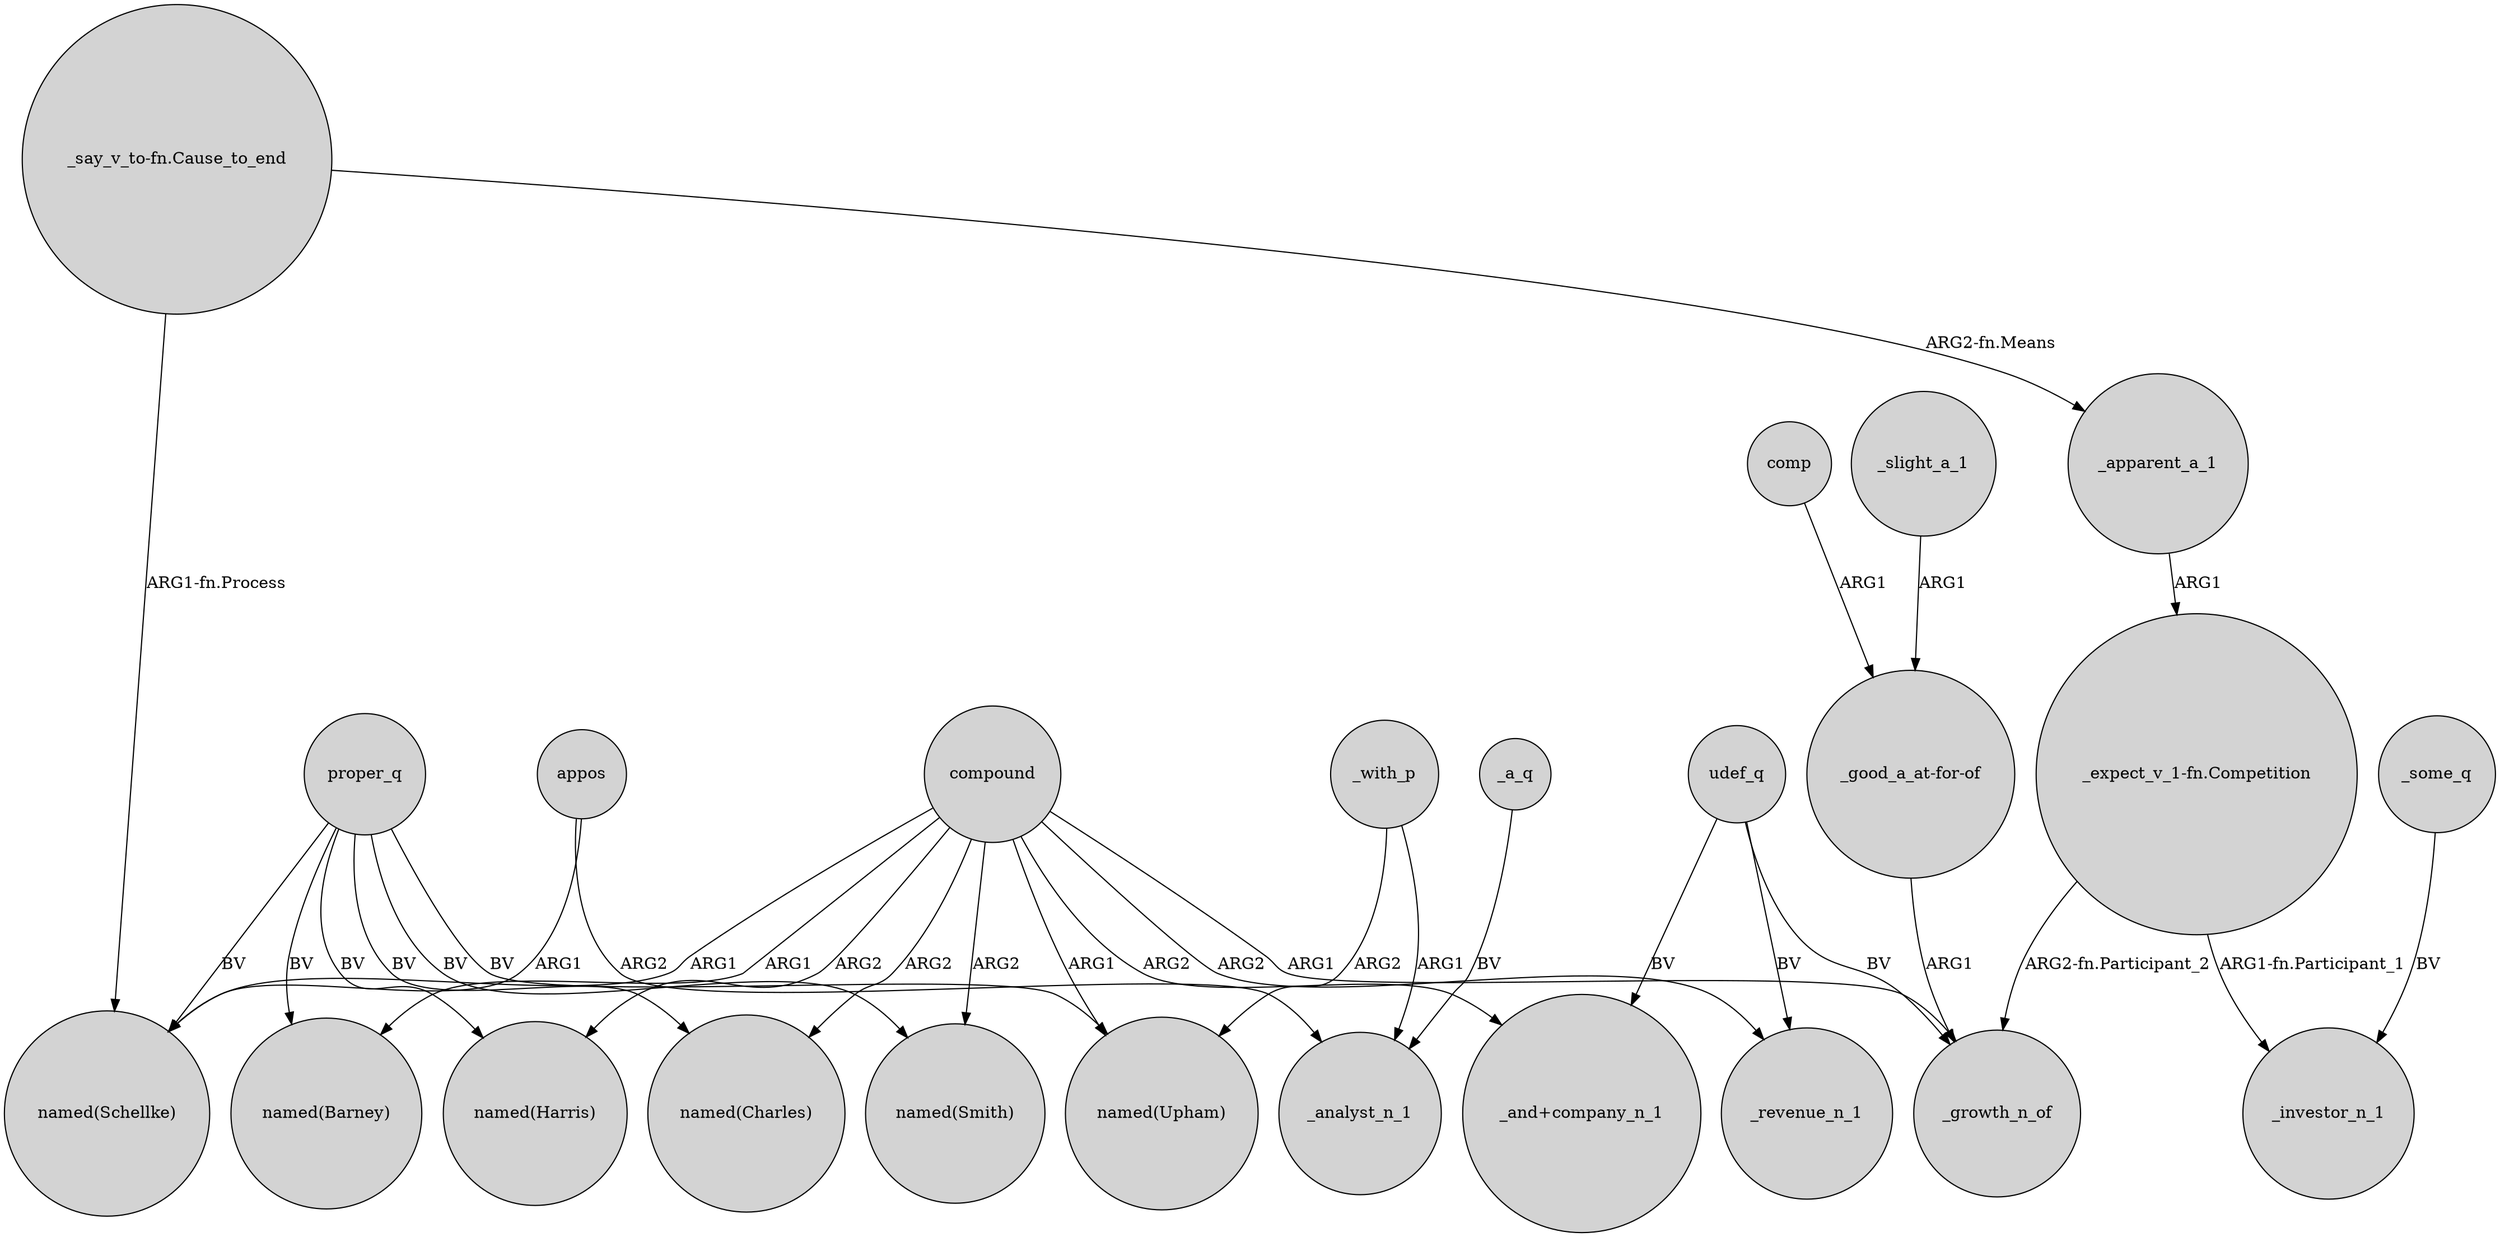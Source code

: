 digraph {
	node [shape=circle style=filled]
	"_say_v_to-fn.Cause_to_end" -> _apparent_a_1 [label="ARG2-fn.Means"]
	compound -> "named(Barney)" [label=ARG1]
	"_good_a_at-for-of" -> _growth_n_of [label=ARG1]
	proper_q -> "named(Smith)" [label=BV]
	compound -> "named(Harris)" [label=ARG2]
	compound -> "_and+company_n_1" [label=ARG2]
	proper_q -> "named(Barney)" [label=BV]
	compound -> _revenue_n_1 [label=ARG2]
	_apparent_a_1 -> "_expect_v_1-fn.Competition" [label=ARG1]
	_with_p -> _analyst_n_1 [label=ARG1]
	"_expect_v_1-fn.Competition" -> _investor_n_1 [label="ARG1-fn.Participant_1"]
	proper_q -> "named(Schellke)" [label=BV]
	compound -> "named(Upham)" [label=ARG1]
	"_expect_v_1-fn.Competition" -> _growth_n_of [label="ARG2-fn.Participant_2"]
	udef_q -> _revenue_n_1 [label=BV]
	_a_q -> _analyst_n_1 [label=BV]
	proper_q -> "named(Charles)" [label=BV]
	"_say_v_to-fn.Cause_to_end" -> "named(Schellke)" [label="ARG1-fn.Process"]
	appos -> _analyst_n_1 [label=ARG2]
	_with_p -> "named(Upham)" [label=ARG2]
	compound -> "named(Smith)" [label=ARG2]
	proper_q -> "named(Harris)" [label=BV]
	proper_q -> "named(Upham)" [label=BV]
	udef_q -> _growth_n_of [label=BV]
	compound -> "named(Charles)" [label=ARG2]
	compound -> _growth_n_of [label=ARG1]
	appos -> "named(Schellke)" [label=ARG1]
	udef_q -> "_and+company_n_1" [label=BV]
	_some_q -> _investor_n_1 [label=BV]
	comp -> "_good_a_at-for-of" [label=ARG1]
	_slight_a_1 -> "_good_a_at-for-of" [label=ARG1]
	compound -> "named(Schellke)" [label=ARG1]
}

